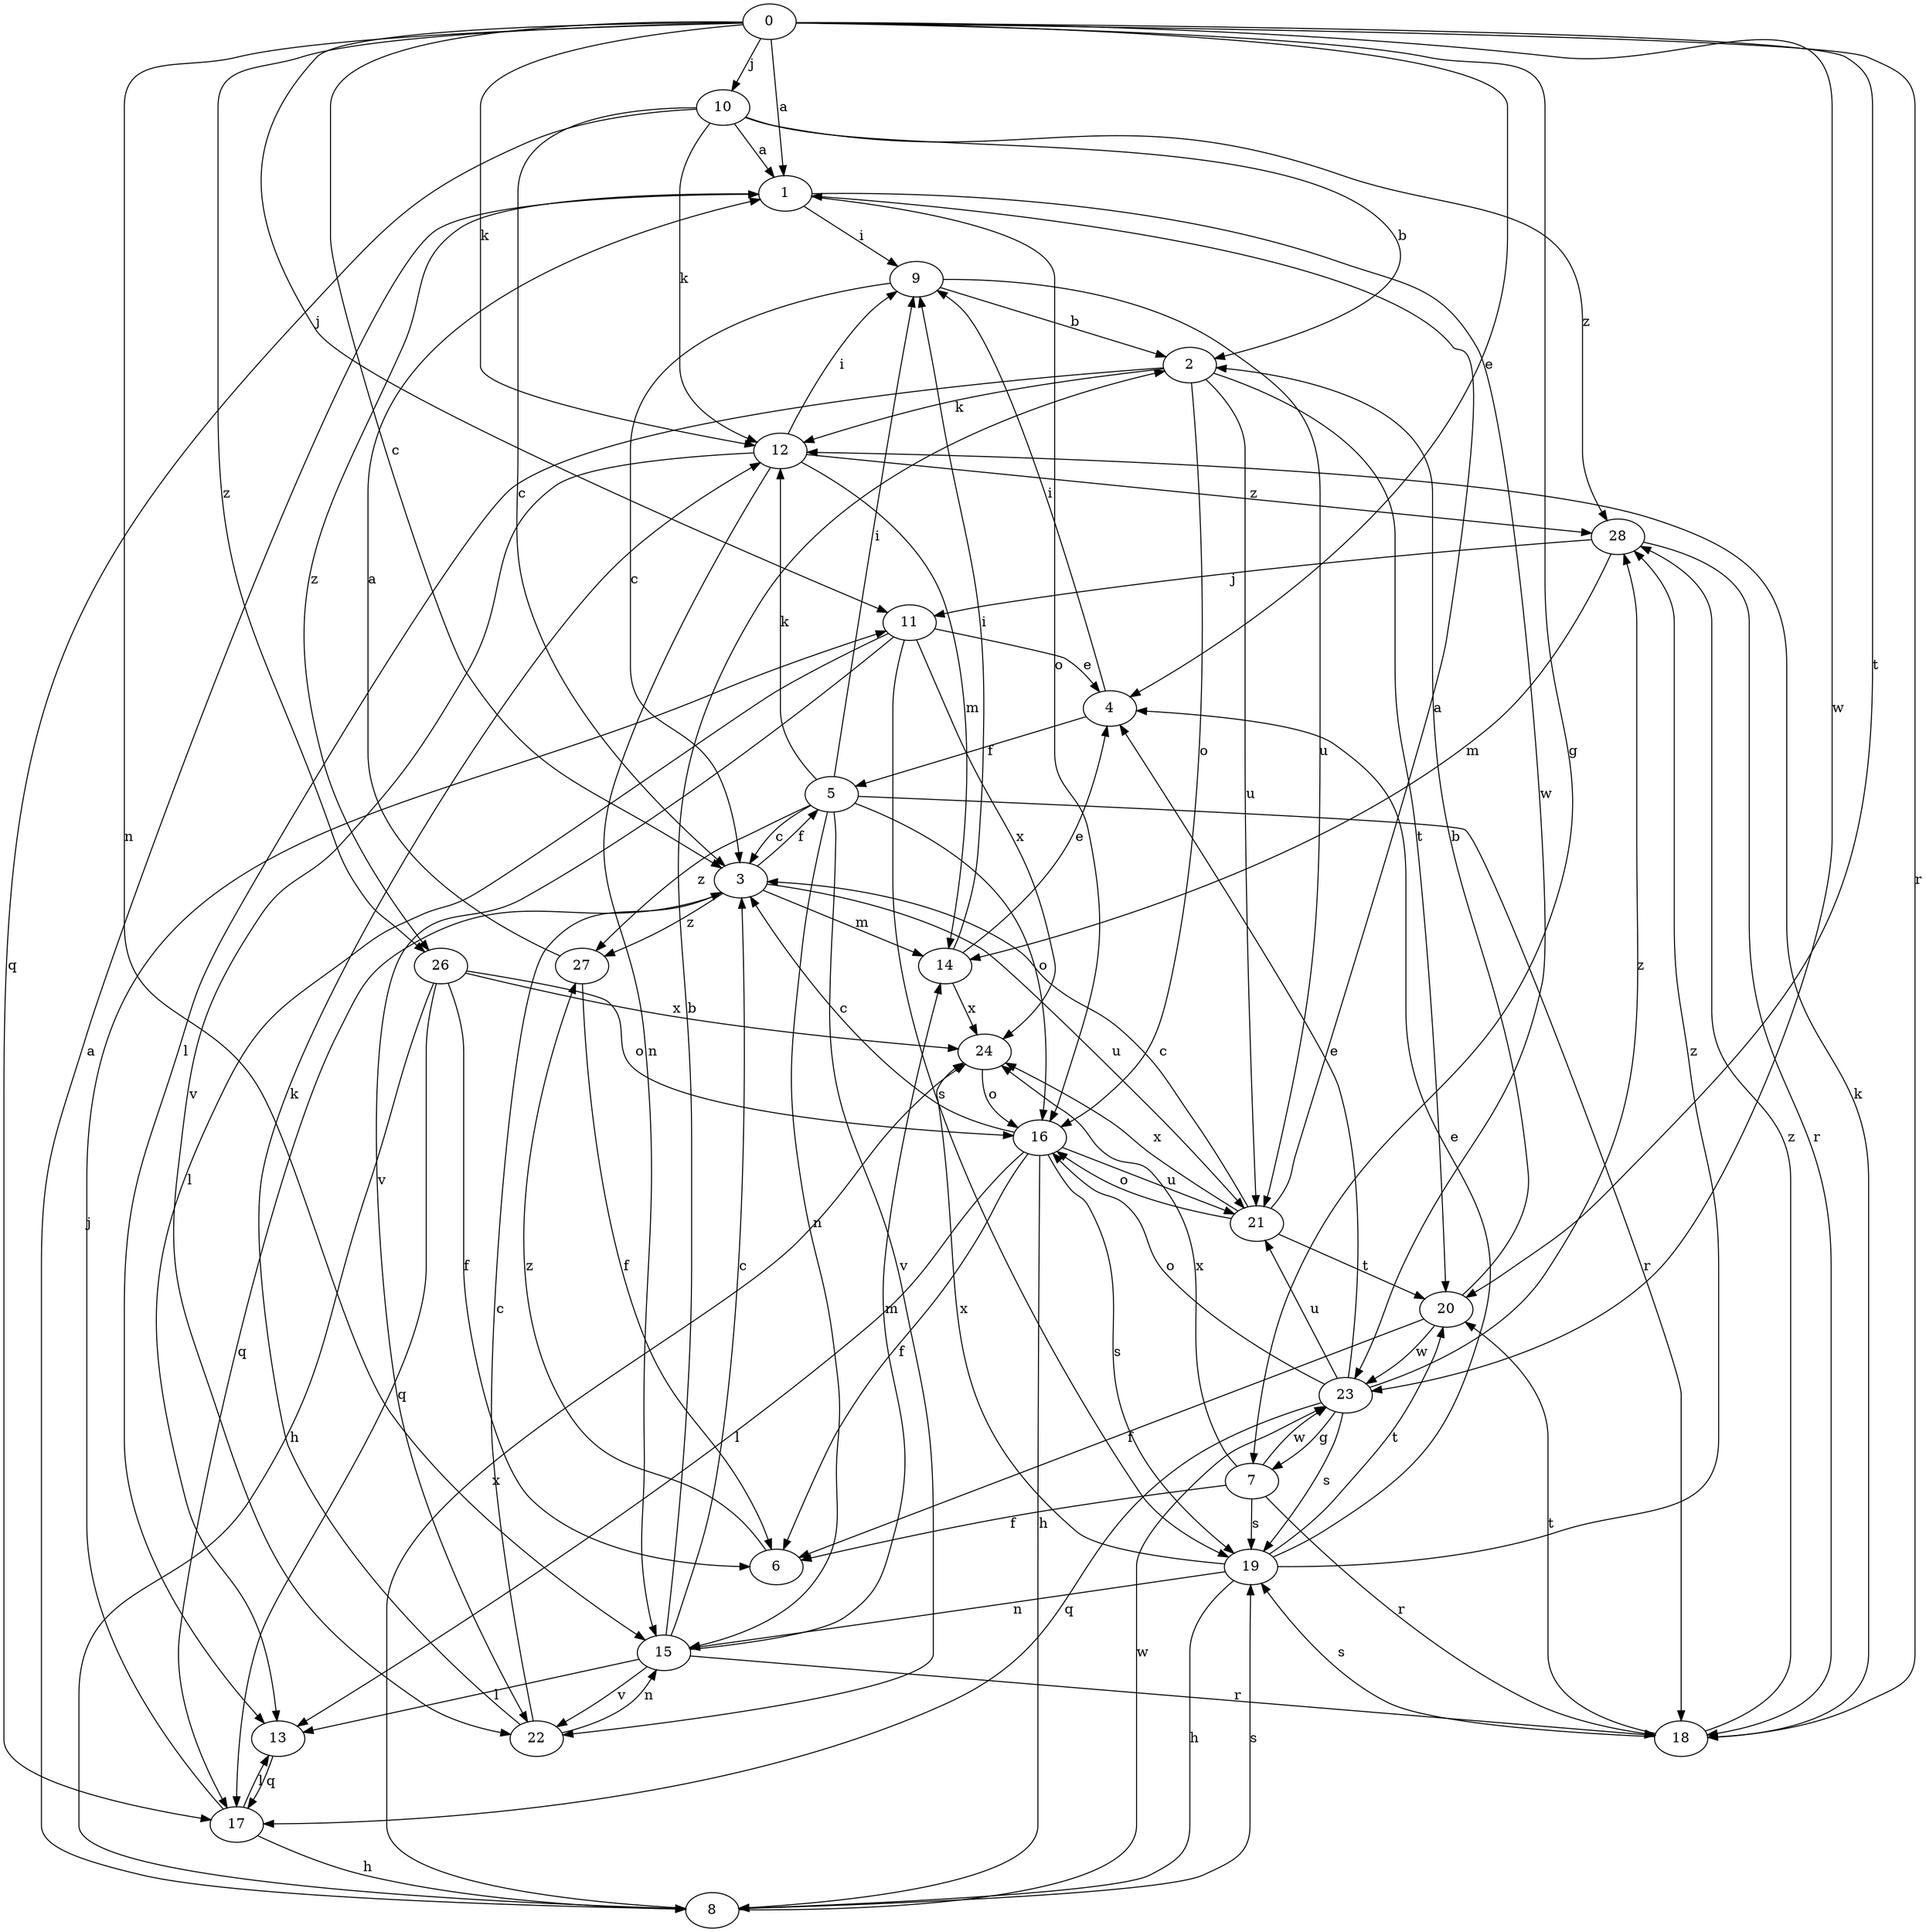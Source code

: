strict digraph  {
0;
1;
2;
3;
4;
5;
6;
7;
8;
9;
10;
11;
12;
13;
14;
15;
16;
17;
18;
19;
20;
21;
22;
23;
24;
26;
27;
28;
0 -> 1  [label=a];
0 -> 3  [label=c];
0 -> 4  [label=e];
0 -> 7  [label=g];
0 -> 10  [label=j];
0 -> 11  [label=j];
0 -> 12  [label=k];
0 -> 15  [label=n];
0 -> 18  [label=r];
0 -> 20  [label=t];
0 -> 23  [label=w];
0 -> 26  [label=z];
1 -> 9  [label=i];
1 -> 16  [label=o];
1 -> 23  [label=w];
1 -> 26  [label=z];
2 -> 12  [label=k];
2 -> 13  [label=l];
2 -> 16  [label=o];
2 -> 20  [label=t];
2 -> 21  [label=u];
3 -> 5  [label=f];
3 -> 14  [label=m];
3 -> 17  [label=q];
3 -> 21  [label=u];
3 -> 27  [label=z];
4 -> 5  [label=f];
4 -> 9  [label=i];
5 -> 3  [label=c];
5 -> 9  [label=i];
5 -> 12  [label=k];
5 -> 15  [label=n];
5 -> 16  [label=o];
5 -> 18  [label=r];
5 -> 22  [label=v];
5 -> 27  [label=z];
6 -> 27  [label=z];
7 -> 6  [label=f];
7 -> 18  [label=r];
7 -> 19  [label=s];
7 -> 23  [label=w];
7 -> 24  [label=x];
8 -> 1  [label=a];
8 -> 19  [label=s];
8 -> 23  [label=w];
8 -> 24  [label=x];
9 -> 2  [label=b];
9 -> 3  [label=c];
9 -> 21  [label=u];
10 -> 1  [label=a];
10 -> 2  [label=b];
10 -> 3  [label=c];
10 -> 12  [label=k];
10 -> 17  [label=q];
10 -> 28  [label=z];
11 -> 4  [label=e];
11 -> 13  [label=l];
11 -> 19  [label=s];
11 -> 22  [label=v];
11 -> 24  [label=x];
12 -> 9  [label=i];
12 -> 14  [label=m];
12 -> 15  [label=n];
12 -> 22  [label=v];
12 -> 28  [label=z];
13 -> 17  [label=q];
14 -> 4  [label=e];
14 -> 9  [label=i];
14 -> 24  [label=x];
15 -> 2  [label=b];
15 -> 3  [label=c];
15 -> 13  [label=l];
15 -> 14  [label=m];
15 -> 18  [label=r];
15 -> 22  [label=v];
16 -> 3  [label=c];
16 -> 6  [label=f];
16 -> 8  [label=h];
16 -> 13  [label=l];
16 -> 19  [label=s];
16 -> 21  [label=u];
17 -> 8  [label=h];
17 -> 11  [label=j];
17 -> 13  [label=l];
18 -> 12  [label=k];
18 -> 19  [label=s];
18 -> 20  [label=t];
18 -> 28  [label=z];
19 -> 4  [label=e];
19 -> 8  [label=h];
19 -> 15  [label=n];
19 -> 20  [label=t];
19 -> 24  [label=x];
19 -> 28  [label=z];
20 -> 2  [label=b];
20 -> 6  [label=f];
20 -> 23  [label=w];
21 -> 1  [label=a];
21 -> 3  [label=c];
21 -> 16  [label=o];
21 -> 20  [label=t];
21 -> 24  [label=x];
22 -> 3  [label=c];
22 -> 12  [label=k];
22 -> 15  [label=n];
23 -> 4  [label=e];
23 -> 7  [label=g];
23 -> 16  [label=o];
23 -> 17  [label=q];
23 -> 19  [label=s];
23 -> 21  [label=u];
23 -> 28  [label=z];
24 -> 16  [label=o];
26 -> 6  [label=f];
26 -> 8  [label=h];
26 -> 16  [label=o];
26 -> 17  [label=q];
26 -> 24  [label=x];
27 -> 1  [label=a];
27 -> 6  [label=f];
28 -> 11  [label=j];
28 -> 14  [label=m];
28 -> 18  [label=r];
}

